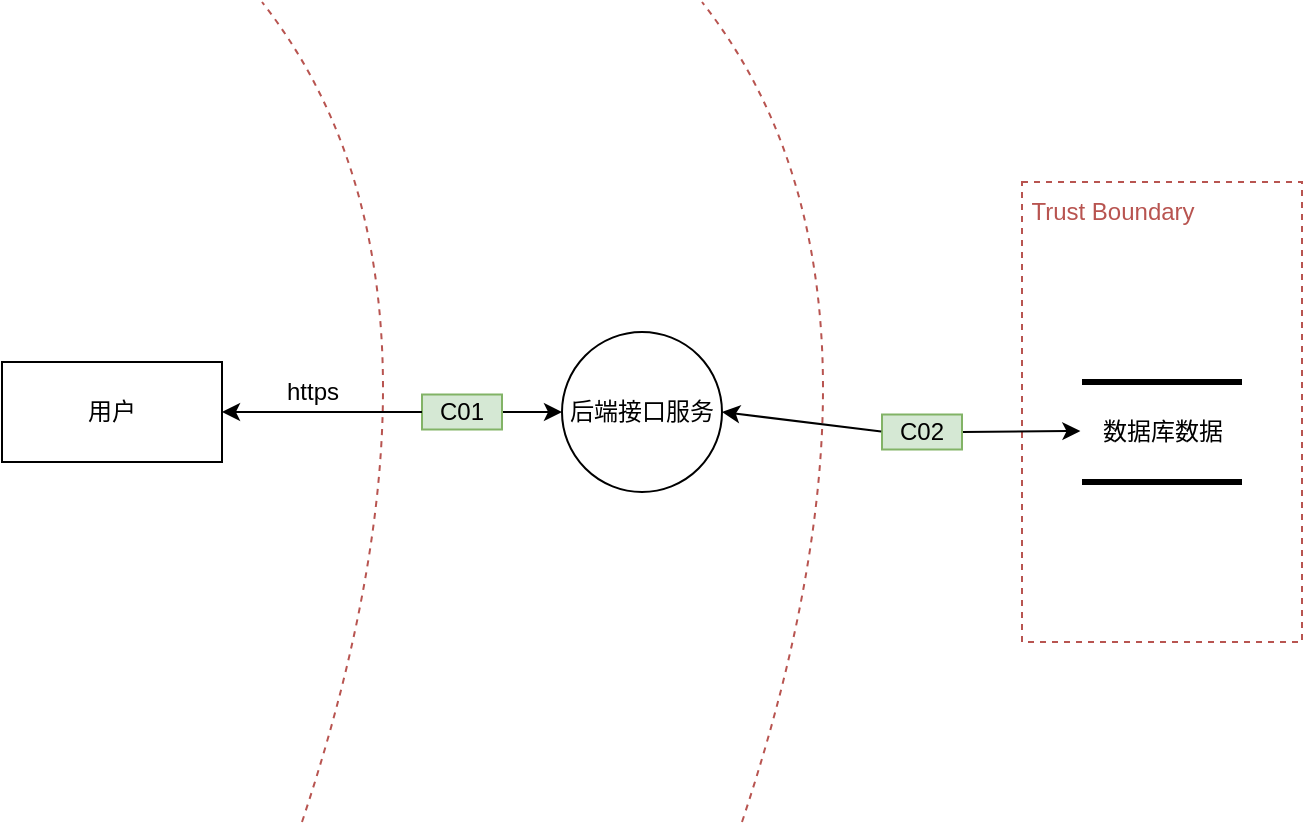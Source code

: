 <mxfile version="20.6.0" type="github">
  <diagram id="XKD6feYZksL6Z25ZXTSK" name="第 1 页">
    <mxGraphModel dx="1185" dy="623" grid="1" gridSize="10" guides="1" tooltips="1" connect="1" arrows="1" fold="1" page="1" pageScale="1" pageWidth="827" pageHeight="1169" math="0" shadow="0">
      <root>
        <mxCell id="0" />
        <mxCell id="1" parent="0" />
        <mxCell id="LcXWOjinTdYjYXHKVoyp-30" value="" style="rounded=0;whiteSpace=wrap;html=1;fillColor=none;strokeColor=#b85450;dashed=1;" vertex="1" parent="1">
          <mxGeometry x="590" y="220" width="140" height="230" as="geometry" />
        </mxCell>
        <mxCell id="LcXWOjinTdYjYXHKVoyp-3" style="edgeStyle=orthogonalEdgeStyle;rounded=0;orthogonalLoop=1;jettySize=auto;html=1;exitX=1;exitY=0.5;exitDx=0;exitDy=0;entryX=0;entryY=0.5;entryDx=0;entryDy=0;startArrow=none;startFill=1;" edge="1" parent="1" source="LcXWOjinTdYjYXHKVoyp-24" target="LcXWOjinTdYjYXHKVoyp-2">
          <mxGeometry relative="1" as="geometry" />
        </mxCell>
        <mxCell id="LcXWOjinTdYjYXHKVoyp-1" value="用户" style="rounded=0;whiteSpace=wrap;html=1;" vertex="1" parent="1">
          <mxGeometry x="80" y="310" width="110" height="50" as="geometry" />
        </mxCell>
        <mxCell id="LcXWOjinTdYjYXHKVoyp-22" style="edgeStyle=none;rounded=0;orthogonalLoop=1;jettySize=auto;html=1;exitX=1;exitY=0.5;exitDx=0;exitDy=0;entryX=-0.01;entryY=0.483;entryDx=0;entryDy=0;entryPerimeter=0;strokeColor=#000000;strokeWidth=1;endArrow=classic;endFill=1;startArrow=none;startFill=1;" edge="1" parent="1" source="LcXWOjinTdYjYXHKVoyp-26" target="LcXWOjinTdYjYXHKVoyp-18">
          <mxGeometry relative="1" as="geometry" />
        </mxCell>
        <mxCell id="LcXWOjinTdYjYXHKVoyp-2" value="后端接口服务" style="ellipse;whiteSpace=wrap;html=1;aspect=fixed;" vertex="1" parent="1">
          <mxGeometry x="360" y="295" width="80" height="80" as="geometry" />
        </mxCell>
        <mxCell id="LcXWOjinTdYjYXHKVoyp-4" value="https" style="text;html=1;align=center;verticalAlign=middle;resizable=0;points=[];autosize=1;strokeColor=none;fillColor=none;" vertex="1" parent="1">
          <mxGeometry x="210" y="310" width="50" height="30" as="geometry" />
        </mxCell>
        <mxCell id="LcXWOjinTdYjYXHKVoyp-15" value="" style="curved=1;endArrow=none;html=1;rounded=0;endFill=0;dashed=1;fillColor=#f8cecc;strokeColor=#b85450;" edge="1" parent="1">
          <mxGeometry width="50" height="50" relative="1" as="geometry">
            <mxPoint x="230" y="540" as="sourcePoint" />
            <mxPoint x="210" y="130" as="targetPoint" />
            <Array as="points">
              <mxPoint x="320" y="270" />
            </Array>
          </mxGeometry>
        </mxCell>
        <mxCell id="LcXWOjinTdYjYXHKVoyp-23" value="" style="curved=1;endArrow=none;html=1;rounded=0;endFill=0;dashed=1;fillColor=#f8cecc;strokeColor=#b85450;" edge="1" parent="1">
          <mxGeometry width="50" height="50" relative="1" as="geometry">
            <mxPoint x="450" y="540" as="sourcePoint" />
            <mxPoint x="430" y="130" as="targetPoint" />
            <Array as="points">
              <mxPoint x="540" y="270" />
            </Array>
          </mxGeometry>
        </mxCell>
        <mxCell id="LcXWOjinTdYjYXHKVoyp-24" value="C01" style="rounded=0;whiteSpace=wrap;html=1;fillColor=#d5e8d4;strokeColor=#82b366;" vertex="1" parent="1">
          <mxGeometry x="290" y="326.25" width="40" height="17.5" as="geometry" />
        </mxCell>
        <mxCell id="LcXWOjinTdYjYXHKVoyp-25" value="" style="edgeStyle=orthogonalEdgeStyle;rounded=0;orthogonalLoop=1;jettySize=auto;html=1;exitX=1;exitY=0.5;exitDx=0;exitDy=0;entryX=0;entryY=0.5;entryDx=0;entryDy=0;startArrow=classic;startFill=1;endArrow=none;" edge="1" parent="1" source="LcXWOjinTdYjYXHKVoyp-1" target="LcXWOjinTdYjYXHKVoyp-24">
          <mxGeometry relative="1" as="geometry">
            <mxPoint x="190" y="335" as="sourcePoint" />
            <mxPoint x="360" y="335" as="targetPoint" />
          </mxGeometry>
        </mxCell>
        <mxCell id="LcXWOjinTdYjYXHKVoyp-26" value="C02" style="rounded=0;whiteSpace=wrap;html=1;fillColor=#d5e8d4;strokeColor=#82b366;" vertex="1" parent="1">
          <mxGeometry x="520" y="336.25" width="40" height="17.5" as="geometry" />
        </mxCell>
        <mxCell id="LcXWOjinTdYjYXHKVoyp-27" value="" style="edgeStyle=none;rounded=0;orthogonalLoop=1;jettySize=auto;html=1;exitX=1;exitY=0.5;exitDx=0;exitDy=0;entryX=-0.01;entryY=0.483;entryDx=0;entryDy=0;entryPerimeter=0;strokeColor=#000000;strokeWidth=1;endArrow=none;endFill=1;startArrow=classic;startFill=1;" edge="1" parent="1" source="LcXWOjinTdYjYXHKVoyp-2" target="LcXWOjinTdYjYXHKVoyp-26">
          <mxGeometry relative="1" as="geometry">
            <mxPoint x="440" y="335" as="sourcePoint" />
            <mxPoint x="559.2" y="344.493" as="targetPoint" />
          </mxGeometry>
        </mxCell>
        <mxCell id="LcXWOjinTdYjYXHKVoyp-31" value="Trust Boundary" style="text;html=1;align=center;verticalAlign=middle;resizable=0;points=[];autosize=1;strokeColor=none;fillColor=none;fontColor=#B85450;" vertex="1" parent="1">
          <mxGeometry x="580" y="220" width="110" height="30" as="geometry" />
        </mxCell>
        <mxCell id="LcXWOjinTdYjYXHKVoyp-16" value="" style="endArrow=none;html=1;rounded=0;strokeWidth=3;strokeColor=#000000;" edge="1" parent="1">
          <mxGeometry width="50" height="50" relative="1" as="geometry">
            <mxPoint x="620" y="320" as="sourcePoint" />
            <mxPoint x="700" y="320" as="targetPoint" />
          </mxGeometry>
        </mxCell>
        <mxCell id="LcXWOjinTdYjYXHKVoyp-17" value="" style="endArrow=none;html=1;rounded=0;strokeWidth=3;strokeColor=#000000;" edge="1" parent="1">
          <mxGeometry width="50" height="50" relative="1" as="geometry">
            <mxPoint x="620" y="370" as="sourcePoint" />
            <mxPoint x="700" y="370" as="targetPoint" />
          </mxGeometry>
        </mxCell>
        <mxCell id="LcXWOjinTdYjYXHKVoyp-18" value="数据库数据" style="text;html=1;align=center;verticalAlign=middle;resizable=0;points=[];autosize=1;strokeColor=none;fillColor=none;" vertex="1" parent="1">
          <mxGeometry x="620" y="330.003" width="80" height="30" as="geometry" />
        </mxCell>
      </root>
    </mxGraphModel>
  </diagram>
</mxfile>
